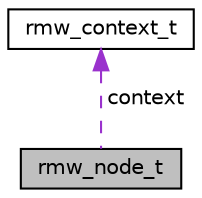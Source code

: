 digraph "rmw_node_t"
{
  edge [fontname="Helvetica",fontsize="10",labelfontname="Helvetica",labelfontsize="10"];
  node [fontname="Helvetica",fontsize="10",shape=record];
  Node1 [label="rmw_node_t",height=0.2,width=0.4,color="black", fillcolor="grey75", style="filled", fontcolor="black"];
  Node2 -> Node1 [dir="back",color="darkorchid3",fontsize="10",style="dashed",label=" context" ,fontname="Helvetica"];
  Node2 [label="rmw_context_t",height=0.2,width=0.4,color="black", fillcolor="white", style="filled",URL="$structrmw__context__t.html",tooltip="Initialization context structure which is used to store init specific information. "];
}
